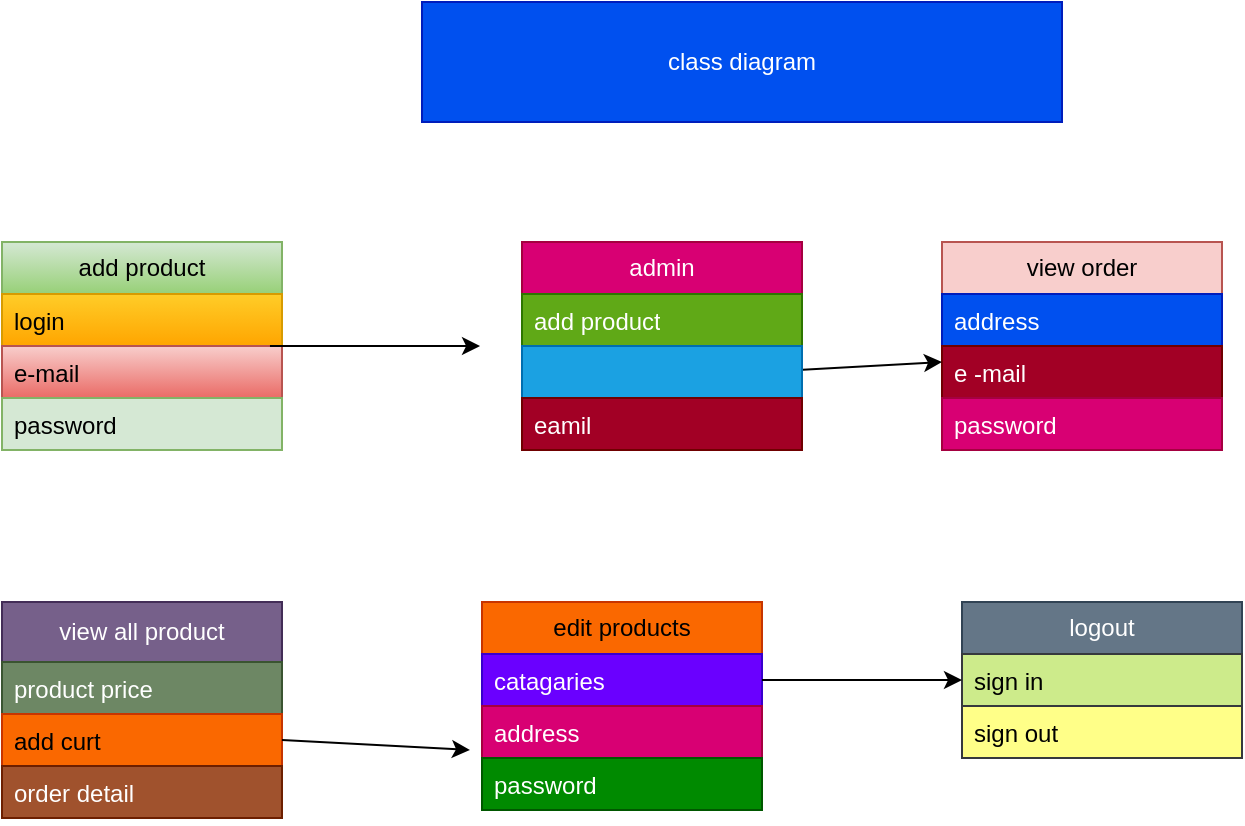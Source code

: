 <mxfile version="13.9.9" type="device"><diagram name="Page-1" id="2_82TZVsfXSRG7Z02R_D"><mxGraphModel dx="852" dy="1594" grid="1" gridSize="10" guides="1" tooltips="1" connect="1" arrows="1" fold="1" page="1" pageScale="1" pageWidth="850" pageHeight="1100" math="0" shadow="0"><root><mxCell id="0"/><mxCell id="1" parent="0"/><mxCell id="P230vYX7EBDosBUn1FO1-1" value="add product" style="swimlane;fontStyle=0;childLayout=stackLayout;horizontal=1;startSize=26;fillColor=#d5e8d4;horizontalStack=0;resizeParent=1;resizeParentMax=0;resizeLast=0;collapsible=1;marginBottom=0;whiteSpace=wrap;html=1;strokeColor=#82b366;gradientColor=#97d077;" parent="1" vertex="1"><mxGeometry x="60" y="90" width="140" height="104" as="geometry"/></mxCell><mxCell id="P230vYX7EBDosBUn1FO1-2" value="login" style="text;strokeColor=#d79b00;fillColor=#ffcd28;align=left;verticalAlign=top;spacingLeft=4;spacingRight=4;overflow=hidden;rotatable=0;points=[[0,0.5],[1,0.5]];portConstraint=eastwest;whiteSpace=wrap;html=1;gradientColor=#ffa500;" parent="P230vYX7EBDosBUn1FO1-1" vertex="1"><mxGeometry y="26" width="140" height="26" as="geometry"/></mxCell><mxCell id="P230vYX7EBDosBUn1FO1-3" value="e-mail" style="text;strokeColor=#b85450;fillColor=#f8cecc;align=left;verticalAlign=top;spacingLeft=4;spacingRight=4;overflow=hidden;rotatable=0;points=[[0,0.5],[1,0.5]];portConstraint=eastwest;whiteSpace=wrap;html=1;gradientColor=#ea6b66;" parent="P230vYX7EBDosBUn1FO1-1" vertex="1"><mxGeometry y="52" width="140" height="26" as="geometry"/></mxCell><mxCell id="P230vYX7EBDosBUn1FO1-4" value="password" style="text;strokeColor=#82b366;fillColor=#d5e8d4;align=left;verticalAlign=top;spacingLeft=4;spacingRight=4;overflow=hidden;rotatable=0;points=[[0,0.5],[1,0.5]];portConstraint=eastwest;whiteSpace=wrap;html=1;" parent="P230vYX7EBDosBUn1FO1-1" vertex="1"><mxGeometry y="78" width="140" height="26" as="geometry"/></mxCell><mxCell id="P230vYX7EBDosBUn1FO1-9" value="view order" style="swimlane;fontStyle=0;childLayout=stackLayout;horizontal=1;startSize=26;fillColor=#f8cecc;horizontalStack=0;resizeParent=1;resizeParentMax=0;resizeLast=0;collapsible=1;marginBottom=0;whiteSpace=wrap;html=1;strokeColor=#b85450;" parent="1" vertex="1"><mxGeometry x="530" y="90" width="140" height="104" as="geometry"/></mxCell><mxCell id="P230vYX7EBDosBUn1FO1-10" value="address" style="text;strokeColor=#001DBC;fillColor=#0050ef;align=left;verticalAlign=top;spacingLeft=4;spacingRight=4;overflow=hidden;rotatable=0;points=[[0,0.5],[1,0.5]];portConstraint=eastwest;whiteSpace=wrap;html=1;fontColor=#ffffff;" parent="P230vYX7EBDosBUn1FO1-9" vertex="1"><mxGeometry y="26" width="140" height="26" as="geometry"/></mxCell><mxCell id="P230vYX7EBDosBUn1FO1-11" value="e -mail" style="text;strokeColor=#6F0000;fillColor=#a20025;align=left;verticalAlign=top;spacingLeft=4;spacingRight=4;overflow=hidden;rotatable=0;points=[[0,0.5],[1,0.5]];portConstraint=eastwest;whiteSpace=wrap;html=1;fontColor=#ffffff;" parent="P230vYX7EBDosBUn1FO1-9" vertex="1"><mxGeometry y="52" width="140" height="26" as="geometry"/></mxCell><mxCell id="P230vYX7EBDosBUn1FO1-12" value="password" style="text;strokeColor=#A50040;fillColor=#d80073;align=left;verticalAlign=top;spacingLeft=4;spacingRight=4;overflow=hidden;rotatable=0;points=[[0,0.5],[1,0.5]];portConstraint=eastwest;whiteSpace=wrap;html=1;fontColor=#ffffff;" parent="P230vYX7EBDosBUn1FO1-9" vertex="1"><mxGeometry y="78" width="140" height="26" as="geometry"/></mxCell><mxCell id="P230vYX7EBDosBUn1FO1-21" value="edit products" style="swimlane;fontStyle=0;childLayout=stackLayout;horizontal=1;startSize=26;fillColor=#fa6800;horizontalStack=0;resizeParent=1;resizeParentMax=0;resizeLast=0;collapsible=1;marginBottom=0;whiteSpace=wrap;html=1;strokeColor=#C73500;fontColor=#000000;" parent="1" vertex="1"><mxGeometry x="300" y="270" width="140" height="104" as="geometry"/></mxCell><mxCell id="P230vYX7EBDosBUn1FO1-22" value="catagaries" style="text;strokeColor=#3700CC;fillColor=#6a00ff;align=left;verticalAlign=top;spacingLeft=4;spacingRight=4;overflow=hidden;rotatable=0;points=[[0,0.5],[1,0.5]];portConstraint=eastwest;whiteSpace=wrap;html=1;fontColor=#ffffff;" parent="P230vYX7EBDosBUn1FO1-21" vertex="1"><mxGeometry y="26" width="140" height="26" as="geometry"/></mxCell><mxCell id="P230vYX7EBDosBUn1FO1-23" value="address" style="text;strokeColor=#A50040;fillColor=#d80073;align=left;verticalAlign=top;spacingLeft=4;spacingRight=4;overflow=hidden;rotatable=0;points=[[0,0.5],[1,0.5]];portConstraint=eastwest;whiteSpace=wrap;html=1;fontColor=#ffffff;" parent="P230vYX7EBDosBUn1FO1-21" vertex="1"><mxGeometry y="52" width="140" height="26" as="geometry"/></mxCell><mxCell id="P230vYX7EBDosBUn1FO1-24" value="password" style="text;strokeColor=#005700;fillColor=#008a00;align=left;verticalAlign=top;spacingLeft=4;spacingRight=4;overflow=hidden;rotatable=0;points=[[0,0.5],[1,0.5]];portConstraint=eastwest;whiteSpace=wrap;html=1;fontColor=#ffffff;" parent="P230vYX7EBDosBUn1FO1-21" vertex="1"><mxGeometry y="78" width="140" height="26" as="geometry"/></mxCell><mxCell id="P230vYX7EBDosBUn1FO1-25" value="view all product" style="swimlane;fontStyle=0;childLayout=stackLayout;horizontal=1;startSize=30;fillColor=#76608a;horizontalStack=0;resizeParent=1;resizeParentMax=0;resizeLast=0;collapsible=1;marginBottom=0;whiteSpace=wrap;html=1;strokeColor=#432D57;fontColor=#ffffff;" parent="1" vertex="1"><mxGeometry x="60" y="270" width="140" height="108" as="geometry"/></mxCell><mxCell id="P230vYX7EBDosBUn1FO1-26" value="product price" style="text;strokeColor=#3A5431;fillColor=#6d8764;align=left;verticalAlign=top;spacingLeft=4;spacingRight=4;overflow=hidden;rotatable=0;points=[[0,0.5],[1,0.5]];portConstraint=eastwest;whiteSpace=wrap;html=1;fontColor=#ffffff;" parent="P230vYX7EBDosBUn1FO1-25" vertex="1"><mxGeometry y="30" width="140" height="26" as="geometry"/></mxCell><mxCell id="P230vYX7EBDosBUn1FO1-27" value="add curt&amp;nbsp;" style="text;strokeColor=#C73500;fillColor=#fa6800;align=left;verticalAlign=top;spacingLeft=4;spacingRight=4;overflow=hidden;rotatable=0;points=[[0,0.5],[1,0.5]];portConstraint=eastwest;whiteSpace=wrap;html=1;fontColor=#000000;" parent="P230vYX7EBDosBUn1FO1-25" vertex="1"><mxGeometry y="56" width="140" height="26" as="geometry"/></mxCell><mxCell id="P230vYX7EBDosBUn1FO1-28" value="order detail" style="text;strokeColor=#6D1F00;fillColor=#a0522d;align=left;verticalAlign=top;spacingLeft=4;spacingRight=4;overflow=hidden;rotatable=0;points=[[0,0.5],[1,0.5]];portConstraint=eastwest;whiteSpace=wrap;html=1;fontColor=#ffffff;" parent="P230vYX7EBDosBUn1FO1-25" vertex="1"><mxGeometry y="82" width="140" height="26" as="geometry"/></mxCell><mxCell id="P230vYX7EBDosBUn1FO1-29" value="logout" style="swimlane;fontStyle=0;childLayout=stackLayout;horizontal=1;startSize=26;fillColor=#647687;horizontalStack=0;resizeParent=1;resizeParentMax=0;resizeLast=0;collapsible=1;marginBottom=0;whiteSpace=wrap;html=1;fontColor=#ffffff;strokeColor=#314354;" parent="1" vertex="1"><mxGeometry x="540" y="270" width="140" height="78" as="geometry"/></mxCell><mxCell id="P230vYX7EBDosBUn1FO1-30" value="sign in" style="text;strokeColor=#36393d;fillColor=#cdeb8b;align=left;verticalAlign=top;spacingLeft=4;spacingRight=4;overflow=hidden;rotatable=0;points=[[0,0.5],[1,0.5]];portConstraint=eastwest;whiteSpace=wrap;html=1;" parent="P230vYX7EBDosBUn1FO1-29" vertex="1"><mxGeometry y="26" width="140" height="26" as="geometry"/></mxCell><mxCell id="P230vYX7EBDosBUn1FO1-31" value="sign out" style="text;strokeColor=#36393d;fillColor=#ffff88;align=left;verticalAlign=top;spacingLeft=4;spacingRight=4;overflow=hidden;rotatable=0;points=[[0,0.5],[1,0.5]];portConstraint=eastwest;whiteSpace=wrap;html=1;" parent="P230vYX7EBDosBUn1FO1-29" vertex="1"><mxGeometry y="52" width="140" height="26" as="geometry"/></mxCell><mxCell id="P230vYX7EBDosBUn1FO1-33" value="class diagram" style="rounded=0;whiteSpace=wrap;html=1;fillColor=#0050ef;fontColor=#ffffff;strokeColor=#001DBC;" parent="1" vertex="1"><mxGeometry x="270" y="-30" width="320" height="60" as="geometry"/></mxCell><mxCell id="P230vYX7EBDosBUn1FO1-34" value="" style="endArrow=classic;html=1;rounded=0;entryX=-0.007;entryY=1;entryDx=0;entryDy=0;entryPerimeter=0;exitX=0.957;exitY=1;exitDx=0;exitDy=0;exitPerimeter=0;" parent="1" source="P230vYX7EBDosBUn1FO1-2" edge="1"><mxGeometry width="50" height="50" relative="1" as="geometry"><mxPoint x="400" y="170" as="sourcePoint"/><mxPoint x="299.02" y="142" as="targetPoint"/></mxGeometry></mxCell><mxCell id="P230vYX7EBDosBUn1FO1-35" value="" style="endArrow=classic;html=1;rounded=0;exitX=1;exitY=0.5;exitDx=0;exitDy=0;" parent="1" edge="1"><mxGeometry width="50" height="50" relative="1" as="geometry"><mxPoint x="440" y="155" as="sourcePoint"/><mxPoint x="530" y="150" as="targetPoint"/></mxGeometry></mxCell><mxCell id="P230vYX7EBDosBUn1FO1-36" value="" style="endArrow=classic;html=1;rounded=0;entryX=-0.043;entryY=0.846;entryDx=0;entryDy=0;entryPerimeter=0;exitX=1;exitY=0.5;exitDx=0;exitDy=0;" parent="1" source="P230vYX7EBDosBUn1FO1-27" target="P230vYX7EBDosBUn1FO1-23" edge="1"><mxGeometry width="50" height="50" relative="1" as="geometry"><mxPoint x="400" y="170" as="sourcePoint"/><mxPoint x="450" y="120" as="targetPoint"/></mxGeometry></mxCell><mxCell id="P230vYX7EBDosBUn1FO1-41" value="admin" style="swimlane;fontStyle=0;childLayout=stackLayout;horizontal=1;startSize=26;fillColor=#d80073;horizontalStack=0;resizeParent=1;resizeParentMax=0;resizeLast=0;collapsible=1;marginBottom=0;whiteSpace=wrap;html=1;fontColor=#ffffff;strokeColor=#A50040;" parent="1" vertex="1"><mxGeometry x="320" y="90" width="140" height="104" as="geometry"/></mxCell><mxCell id="P230vYX7EBDosBUn1FO1-42" value="add product" style="text;strokeColor=#2D7600;fillColor=#60a917;align=left;verticalAlign=top;spacingLeft=4;spacingRight=4;overflow=hidden;rotatable=0;points=[[0,0.5],[1,0.5]];portConstraint=eastwest;whiteSpace=wrap;html=1;fontColor=#ffffff;" parent="P230vYX7EBDosBUn1FO1-41" vertex="1"><mxGeometry y="26" width="140" height="26" as="geometry"/></mxCell><mxCell id="P230vYX7EBDosBUn1FO1-43" value="" style="text;strokeColor=#006EAF;fillColor=#1ba1e2;align=left;verticalAlign=top;spacingLeft=4;spacingRight=4;overflow=hidden;rotatable=0;points=[[0,0.5],[1,0.5]];portConstraint=eastwest;whiteSpace=wrap;html=1;fontColor=#ffffff;" parent="P230vYX7EBDosBUn1FO1-41" vertex="1"><mxGeometry y="52" width="140" height="26" as="geometry"/></mxCell><mxCell id="P230vYX7EBDosBUn1FO1-44" value="eamil" style="text;strokeColor=#6F0000;fillColor=#a20025;align=left;verticalAlign=top;spacingLeft=4;spacingRight=4;overflow=hidden;rotatable=0;points=[[0,0.5],[1,0.5]];portConstraint=eastwest;whiteSpace=wrap;html=1;fontColor=#ffffff;" parent="P230vYX7EBDosBUn1FO1-41" vertex="1"><mxGeometry y="78" width="140" height="26" as="geometry"/></mxCell><mxCell id="P230vYX7EBDosBUn1FO1-46" value="" style="endArrow=classic;html=1;rounded=0;exitX=1;exitY=0.5;exitDx=0;exitDy=0;" parent="1" source="P230vYX7EBDosBUn1FO1-22" target="P230vYX7EBDosBUn1FO1-30" edge="1"><mxGeometry width="50" height="50" relative="1" as="geometry"><mxPoint x="400" y="170" as="sourcePoint"/><mxPoint x="450" y="120" as="targetPoint"/></mxGeometry></mxCell></root></mxGraphModel></diagram></mxfile>